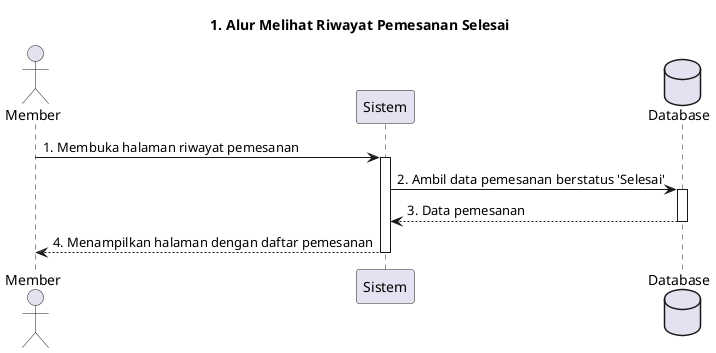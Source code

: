 @startuml
actor Member
participant "Sistem" as System
database "Database" as DB

title 1. Alur Melihat Riwayat Pemesanan Selesai

Member -> System : 1. Membuka halaman riwayat pemesanan
activate System
System -> DB : 2. Ambil data pemesanan berstatus 'Selesai'
activate DB
DB --> System : 3. Data pemesanan
deactivate DB
System --> Member : 4. Menampilkan halaman dengan daftar pemesanan
deactivate System
@enduml